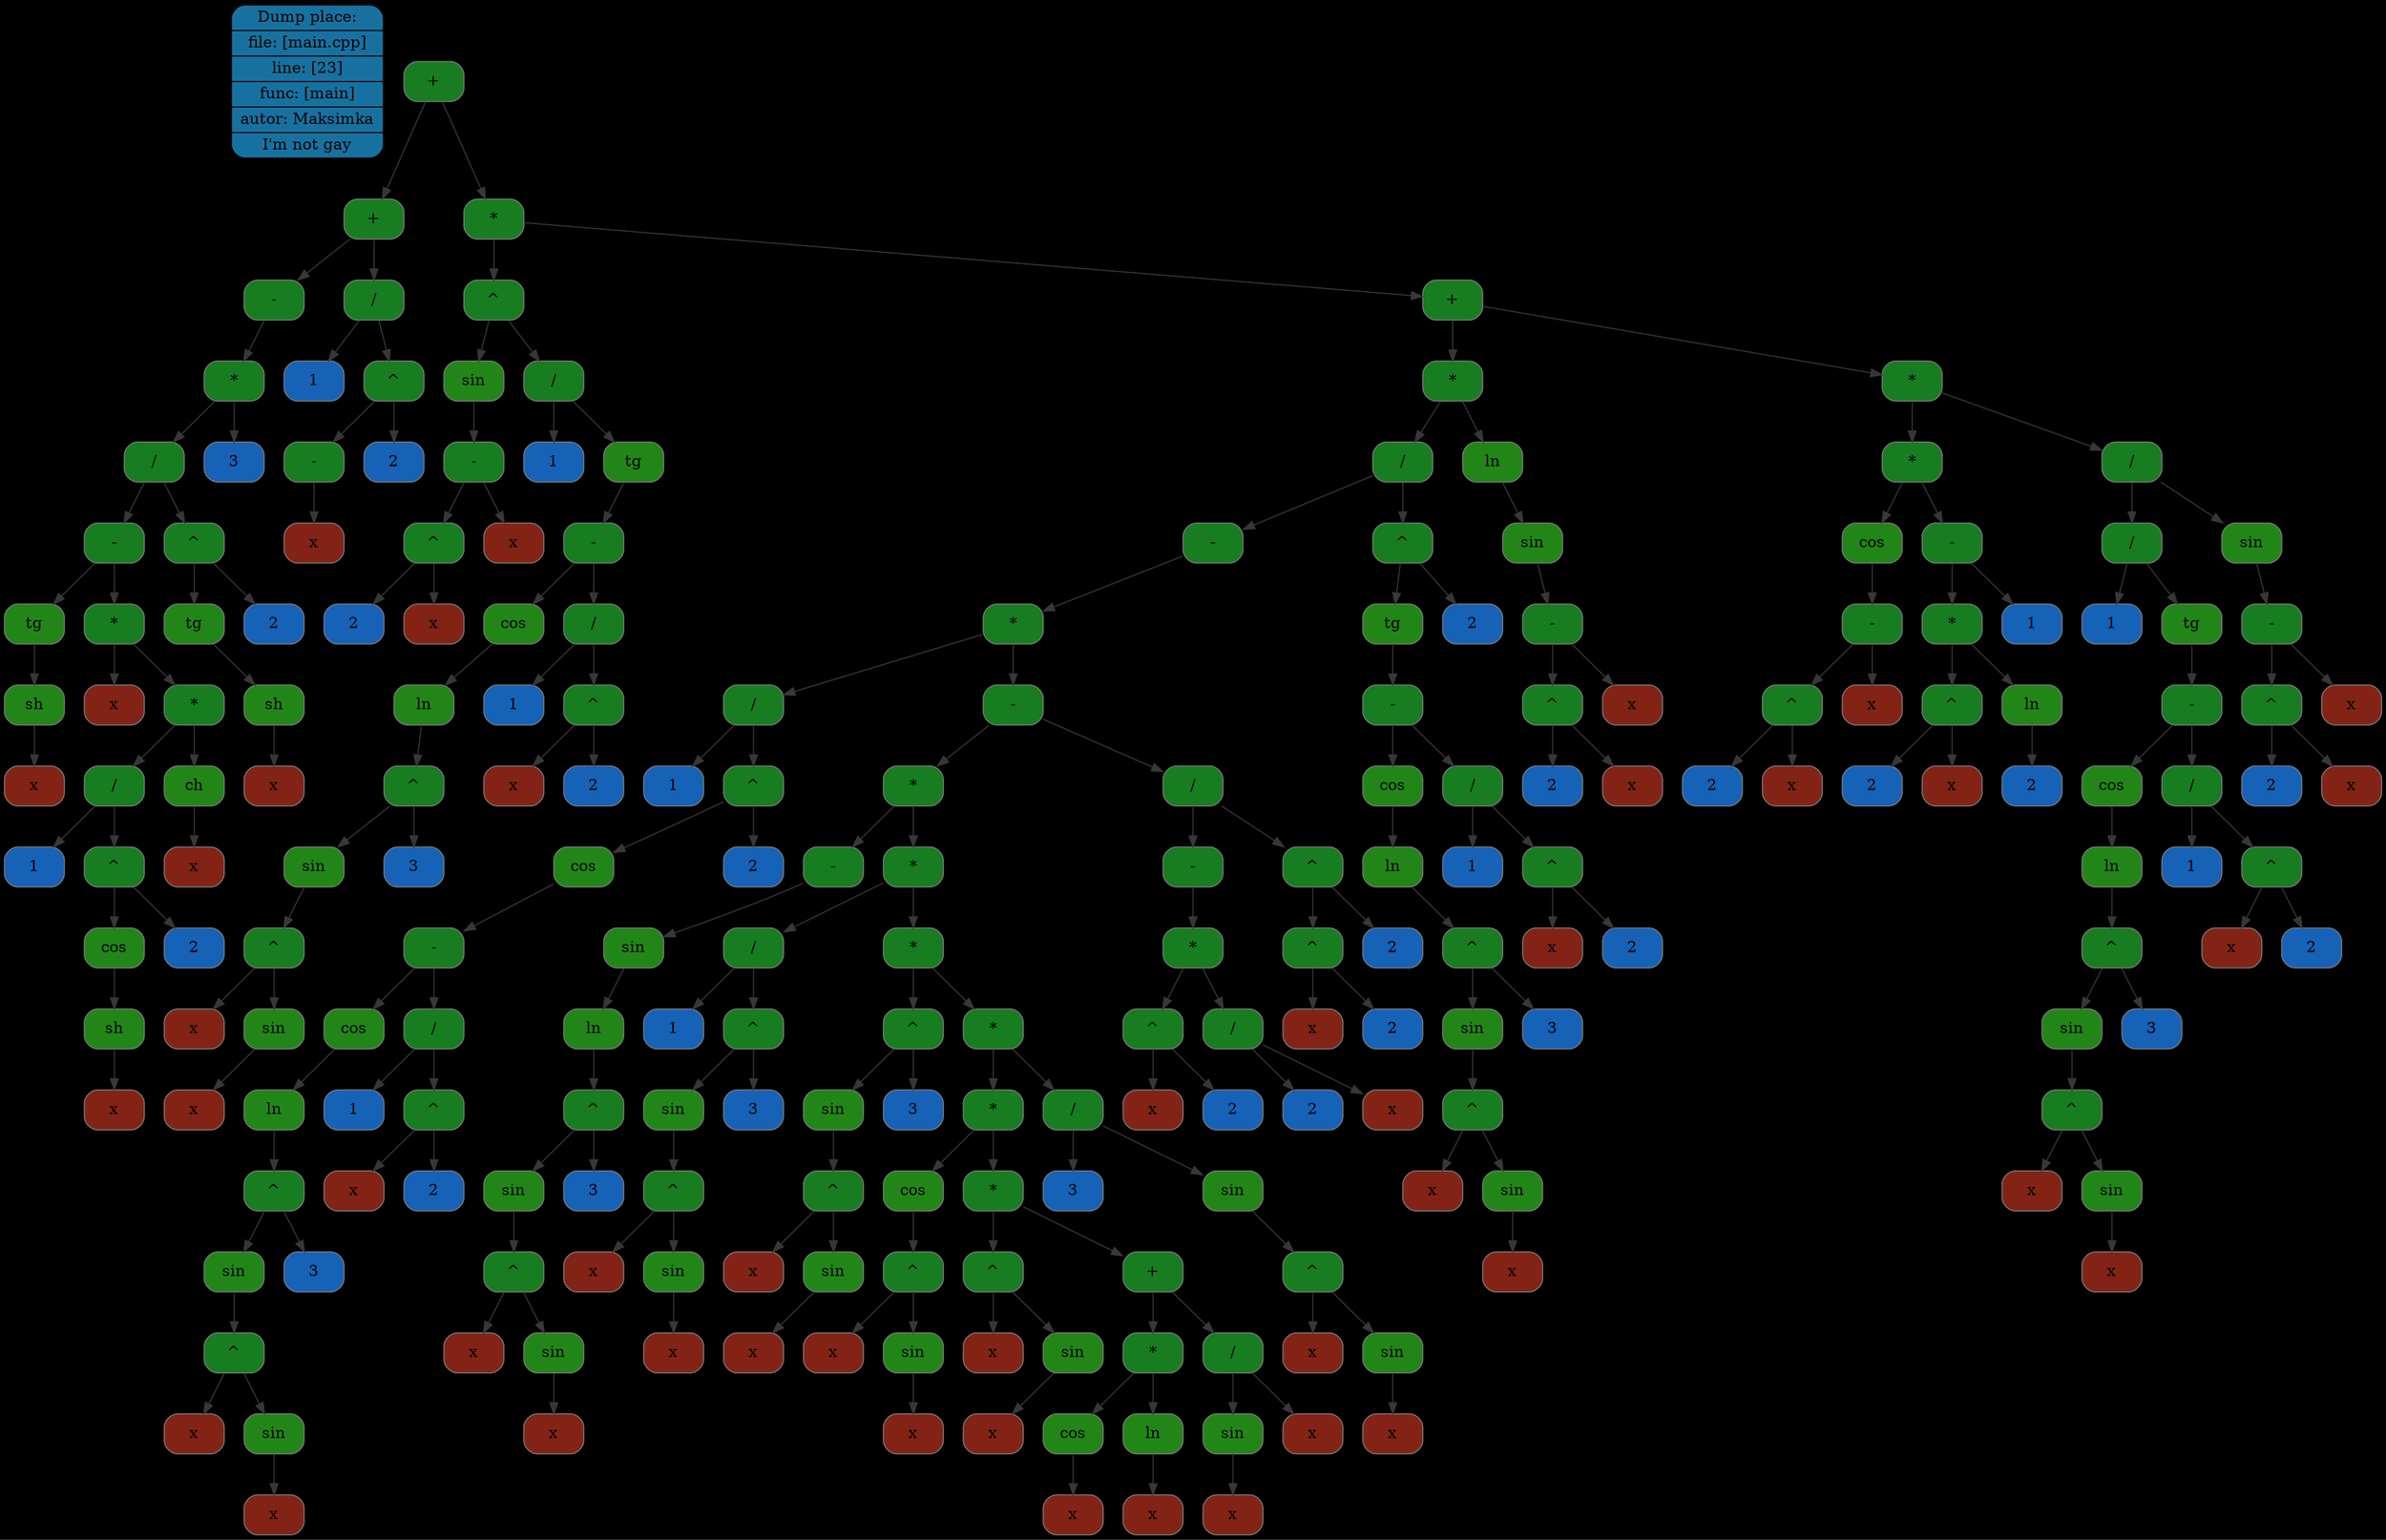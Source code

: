 digraph G{
rankdir=TB
graph [bgcolor="#000000"];
place[shape=Mrecord, style=filled, fillcolor="#1771a0", pos="0,1!",label = " { Dump place: | file: [main.cpp] | line: [23] | func: [main] | autor: Maksimka | I'm not gay } "color = "#000000"];
node0x503000000760[shape=Mrecord, style=filled, fillcolor="#177d20"label ="+", color = "#777777"];
node0x503000000280[shape=Mrecord, style=filled, fillcolor="#177d20"label ="+", color = "#777777"];
node0x503000000190[shape=Mrecord, style=filled, fillcolor="#177d20"label ="-", color = "#777777"];
node0x503000000160[shape=Mrecord, style=filled, fillcolor="#177d20"label ="*", color = "#777777"];
node0x503000000790[shape=Mrecord, style=filled, fillcolor="#177d20"label ="/", color = "#777777"];
node0x503000000c40[shape=Mrecord, style=filled, fillcolor="#177d20"label ="-", color = "#777777"];
node0x503000000be0[shape=Mrecord, style=filled, fillcolor="#218617"label ="tg", color = "#777777"];
node0x503000000820[shape=Mrecord, style=filled, fillcolor="#218617"label ="sh", color = "#777777"];
node0x503000000850[shape=Mrecord, style=filled, fillcolor="#832316"label ="x", color = "#777777"];
node0x503000000c10[shape=Mrecord, style=filled, fillcolor="#177d20"label ="*", color = "#777777"];
node0x5030000007c0[shape=Mrecord, style=filled, fillcolor="#832316"label ="x", color = "#777777"];
node0x5030000008e0[shape=Mrecord, style=filled, fillcolor="#177d20"label ="*", color = "#777777"];
node0x503000000970[shape=Mrecord, style=filled, fillcolor="#177d20"label ="/", color = "#777777"];
node0x503000000a60[shape=Mrecord, style=filled, fillcolor="#1662b7"label ="1", color = "#777777"];
node0x503000000a90[shape=Mrecord, style=filled, fillcolor="#177d20"label ="^", color = "#777777"];
node0x503000000a00[shape=Mrecord, style=filled, fillcolor="#218617"label ="cos", color = "#777777"];
node0x5030000009a0[shape=Mrecord, style=filled, fillcolor="#218617"label ="sh", color = "#777777"];
node0x5030000009d0[shape=Mrecord, style=filled, fillcolor="#832316"label ="x", color = "#777777"];
node0x503000000a30[shape=Mrecord, style=filled, fillcolor="#1662b7"label ="2", color = "#777777"];
node0x503000000910[shape=Mrecord, style=filled, fillcolor="#218617"label ="ch", color = "#777777"];
node0x503000000af0[shape=Mrecord, style=filled, fillcolor="#832316"label ="x", color = "#777777"];
node0x503000000c70[shape=Mrecord, style=filled, fillcolor="#177d20"label ="^", color = "#777777"];
node0x503000000b20[shape=Mrecord, style=filled, fillcolor="#218617"label ="tg", color = "#777777"];
node0x503000000b50[shape=Mrecord, style=filled, fillcolor="#218617"label ="sh", color = "#777777"];
node0x503000000b80[shape=Mrecord, style=filled, fillcolor="#832316"label ="x", color = "#777777"];
node0x503000000bb0[shape=Mrecord, style=filled, fillcolor="#1662b7"label ="2", color = "#777777"];
node0x503000000130[shape=Mrecord, style=filled, fillcolor="#1662b7"label ="3", color = "#777777"];
node0x503000000250[shape=Mrecord, style=filled, fillcolor="#177d20"label ="/", color = "#777777"];
node0x503000000e80[shape=Mrecord, style=filled, fillcolor="#1662b7"label ="1", color = "#777777"];
node0x503000000eb0[shape=Mrecord, style=filled, fillcolor="#177d20"label ="^", color = "#777777"];
node0x503000000d90[shape=Mrecord, style=filled, fillcolor="#177d20"label ="-", color = "#777777"];
node0x503000000dc0[shape=Mrecord, style=filled, fillcolor="#832316"label ="x", color = "#777777"];
node0x503000000df0[shape=Mrecord, style=filled, fillcolor="#1662b7"label ="2", color = "#777777"];
node0x503000000730[shape=Mrecord, style=filled, fillcolor="#177d20"label ="*", color = "#777777"];
node0x5030000037c0[shape=Mrecord, style=filled, fillcolor="#177d20"label ="^", color = "#777777"];
node0x5030000003a0[shape=Mrecord, style=filled, fillcolor="#218617"label ="sin", color = "#777777"];
node0x503000000370[shape=Mrecord, style=filled, fillcolor="#177d20"label ="-", color = "#777777"];
node0x503000000310[shape=Mrecord, style=filled, fillcolor="#177d20"label ="^", color = "#777777"];
node0x5030000002b0[shape=Mrecord, style=filled, fillcolor="#1662b7"label ="2", color = "#777777"];
node0x5030000002e0[shape=Mrecord, style=filled, fillcolor="#832316"label ="x", color = "#777777"];
node0x503000000340[shape=Mrecord, style=filled, fillcolor="#832316"label ="x", color = "#777777"];
node0x503000000700[shape=Mrecord, style=filled, fillcolor="#177d20"label ="/", color = "#777777"];
node0x5030000003d0[shape=Mrecord, style=filled, fillcolor="#1662b7"label ="1", color = "#777777"];
node0x5030000006d0[shape=Mrecord, style=filled, fillcolor="#218617"label ="tg", color = "#777777"];
node0x5030000006a0[shape=Mrecord, style=filled, fillcolor="#177d20"label ="-", color = "#777777"];
node0x503000000580[shape=Mrecord, style=filled, fillcolor="#218617"label ="cos", color = "#777777"];
node0x503000000550[shape=Mrecord, style=filled, fillcolor="#218617"label ="ln", color = "#777777"];
node0x503000000520[shape=Mrecord, style=filled, fillcolor="#177d20"label ="^", color = "#777777"];
node0x5030000004c0[shape=Mrecord, style=filled, fillcolor="#218617"label ="sin", color = "#777777"];
node0x503000000490[shape=Mrecord, style=filled, fillcolor="#177d20"label ="^", color = "#777777"];
node0x503000000400[shape=Mrecord, style=filled, fillcolor="#832316"label ="x", color = "#777777"];
node0x503000000460[shape=Mrecord, style=filled, fillcolor="#218617"label ="sin", color = "#777777"];
node0x503000000430[shape=Mrecord, style=filled, fillcolor="#832316"label ="x", color = "#777777"];
node0x5030000004f0[shape=Mrecord, style=filled, fillcolor="#1662b7"label ="3", color = "#777777"];
node0x503000000670[shape=Mrecord, style=filled, fillcolor="#177d20"label ="/", color = "#777777"];
node0x5030000005b0[shape=Mrecord, style=filled, fillcolor="#1662b7"label ="1", color = "#777777"];
node0x503000000640[shape=Mrecord, style=filled, fillcolor="#177d20"label ="^", color = "#777777"];
node0x5030000005e0[shape=Mrecord, style=filled, fillcolor="#832316"label ="x", color = "#777777"];
node0x503000000610[shape=Mrecord, style=filled, fillcolor="#1662b7"label ="2", color = "#777777"];
node0x5030000037f0[shape=Mrecord, style=filled, fillcolor="#177d20"label ="+", color = "#777777"];
node0x503000003760[shape=Mrecord, style=filled, fillcolor="#177d20"label ="*", color = "#777777"];
node0x503000001480[shape=Mrecord, style=filled, fillcolor="#177d20"label ="/", color = "#777777"];
node0x503000003250[shape=Mrecord, style=filled, fillcolor="#177d20"label ="-", color = "#777777"];
node0x503000003220[shape=Mrecord, style=filled, fillcolor="#177d20"label ="*", color = "#777777"];
node0x503000001b10[shape=Mrecord, style=filled, fillcolor="#177d20"label ="/", color = "#777777"];
node0x503000001e70[shape=Mrecord, style=filled, fillcolor="#1662b7"label ="1", color = "#777777"];
node0x503000001ea0[shape=Mrecord, style=filled, fillcolor="#177d20"label ="^", color = "#777777"];
node0x503000001e10[shape=Mrecord, style=filled, fillcolor="#218617"label ="cos", color = "#777777"];
node0x503000001b40[shape=Mrecord, style=filled, fillcolor="#177d20"label ="-", color = "#777777"];
node0x503000001b70[shape=Mrecord, style=filled, fillcolor="#218617"label ="cos", color = "#777777"];
node0x503000001ba0[shape=Mrecord, style=filled, fillcolor="#218617"label ="ln", color = "#777777"];
node0x503000001bd0[shape=Mrecord, style=filled, fillcolor="#177d20"label ="^", color = "#777777"];
node0x503000001c00[shape=Mrecord, style=filled, fillcolor="#218617"label ="sin", color = "#777777"];
node0x503000001c30[shape=Mrecord, style=filled, fillcolor="#177d20"label ="^", color = "#777777"];
node0x503000001c60[shape=Mrecord, style=filled, fillcolor="#832316"label ="x", color = "#777777"];
node0x503000001c90[shape=Mrecord, style=filled, fillcolor="#218617"label ="sin", color = "#777777"];
node0x503000001cc0[shape=Mrecord, style=filled, fillcolor="#832316"label ="x", color = "#777777"];
node0x503000001cf0[shape=Mrecord, style=filled, fillcolor="#1662b7"label ="3", color = "#777777"];
node0x503000001d20[shape=Mrecord, style=filled, fillcolor="#177d20"label ="/", color = "#777777"];
node0x503000001d50[shape=Mrecord, style=filled, fillcolor="#1662b7"label ="1", color = "#777777"];
node0x503000001d80[shape=Mrecord, style=filled, fillcolor="#177d20"label ="^", color = "#777777"];
node0x503000001db0[shape=Mrecord, style=filled, fillcolor="#832316"label ="x", color = "#777777"];
node0x503000001de0[shape=Mrecord, style=filled, fillcolor="#1662b7"label ="2", color = "#777777"];
node0x503000001e40[shape=Mrecord, style=filled, fillcolor="#1662b7"label ="2", color = "#777777"];
node0x503000001840[shape=Mrecord, style=filled, fillcolor="#177d20"label ="-", color = "#777777"];
node0x503000001870[shape=Mrecord, style=filled, fillcolor="#177d20"label ="*", color = "#777777"];
node0x503000001ed0[shape=Mrecord, style=filled, fillcolor="#177d20"label ="-", color = "#777777"];
node0x503000002080[shape=Mrecord, style=filled, fillcolor="#218617"label ="sin", color = "#777777"];
node0x503000001f00[shape=Mrecord, style=filled, fillcolor="#218617"label ="ln", color = "#777777"];
node0x503000001f30[shape=Mrecord, style=filled, fillcolor="#177d20"label ="^", color = "#777777"];
node0x503000001f60[shape=Mrecord, style=filled, fillcolor="#218617"label ="sin", color = "#777777"];
node0x503000001f90[shape=Mrecord, style=filled, fillcolor="#177d20"label ="^", color = "#777777"];
node0x503000001fc0[shape=Mrecord, style=filled, fillcolor="#832316"label ="x", color = "#777777"];
node0x503000001ff0[shape=Mrecord, style=filled, fillcolor="#218617"label ="sin", color = "#777777"];
node0x503000002020[shape=Mrecord, style=filled, fillcolor="#832316"label ="x", color = "#777777"];
node0x503000002050[shape=Mrecord, style=filled, fillcolor="#1662b7"label ="3", color = "#777777"];
node0x5030000018a0[shape=Mrecord, style=filled, fillcolor="#177d20"label ="*", color = "#777777"];
node0x5030000020b0[shape=Mrecord, style=filled, fillcolor="#177d20"label ="/", color = "#777777"];
node0x503000002230[shape=Mrecord, style=filled, fillcolor="#1662b7"label ="1", color = "#777777"];
node0x5030000020e0[shape=Mrecord, style=filled, fillcolor="#177d20"label ="^", color = "#777777"];
node0x503000002110[shape=Mrecord, style=filled, fillcolor="#218617"label ="sin", color = "#777777"];
node0x503000002140[shape=Mrecord, style=filled, fillcolor="#177d20"label ="^", color = "#777777"];
node0x503000002170[shape=Mrecord, style=filled, fillcolor="#832316"label ="x", color = "#777777"];
node0x5030000021a0[shape=Mrecord, style=filled, fillcolor="#218617"label ="sin", color = "#777777"];
node0x5030000021d0[shape=Mrecord, style=filled, fillcolor="#832316"label ="x", color = "#777777"];
node0x503000002200[shape=Mrecord, style=filled, fillcolor="#1662b7"label ="3", color = "#777777"];
node0x5030000018d0[shape=Mrecord, style=filled, fillcolor="#177d20"label ="*", color = "#777777"];
node0x503000002a10[shape=Mrecord, style=filled, fillcolor="#177d20"label ="^", color = "#777777"];
node0x503000001900[shape=Mrecord, style=filled, fillcolor="#218617"label ="sin", color = "#777777"];
node0x503000001930[shape=Mrecord, style=filled, fillcolor="#177d20"label ="^", color = "#777777"];
node0x503000001960[shape=Mrecord, style=filled, fillcolor="#832316"label ="x", color = "#777777"];
node0x503000001990[shape=Mrecord, style=filled, fillcolor="#218617"label ="sin", color = "#777777"];
node0x5030000019c0[shape=Mrecord, style=filled, fillcolor="#832316"label ="x", color = "#777777"];
node0x5030000019f0[shape=Mrecord, style=filled, fillcolor="#1662b7"label ="3", color = "#777777"];
node0x503000002a40[shape=Mrecord, style=filled, fillcolor="#177d20"label ="*", color = "#777777"];
node0x5030000024d0[shape=Mrecord, style=filled, fillcolor="#177d20"label ="*", color = "#777777"];
node0x5030000025c0[shape=Mrecord, style=filled, fillcolor="#218617"label ="cos", color = "#777777"];
node0x5030000025f0[shape=Mrecord, style=filled, fillcolor="#177d20"label ="^", color = "#777777"];
node0x503000002620[shape=Mrecord, style=filled, fillcolor="#832316"label ="x", color = "#777777"];
node0x503000002650[shape=Mrecord, style=filled, fillcolor="#218617"label ="sin", color = "#777777"];
node0x503000002680[shape=Mrecord, style=filled, fillcolor="#832316"label ="x", color = "#777777"];
node0x503000002500[shape=Mrecord, style=filled, fillcolor="#177d20"label ="*", color = "#777777"];
node0x503000002920[shape=Mrecord, style=filled, fillcolor="#177d20"label ="^", color = "#777777"];
node0x503000002530[shape=Mrecord, style=filled, fillcolor="#832316"label ="x", color = "#777777"];
node0x503000002560[shape=Mrecord, style=filled, fillcolor="#218617"label ="sin", color = "#777777"];
node0x503000002590[shape=Mrecord, style=filled, fillcolor="#832316"label ="x", color = "#777777"];
node0x503000002950[shape=Mrecord, style=filled, fillcolor="#177d20"label ="+", color = "#777777"];
node0x5030000028c0[shape=Mrecord, style=filled, fillcolor="#177d20"label ="*", color = "#777777"];
node0x503000002770[shape=Mrecord, style=filled, fillcolor="#218617"label ="cos", color = "#777777"];
node0x503000002800[shape=Mrecord, style=filled, fillcolor="#832316"label ="x", color = "#777777"];
node0x503000002830[shape=Mrecord, style=filled, fillcolor="#218617"label ="ln", color = "#777777"];
node0x503000002740[shape=Mrecord, style=filled, fillcolor="#832316"label ="x", color = "#777777"];
node0x5030000028f0[shape=Mrecord, style=filled, fillcolor="#177d20"label ="/", color = "#777777"];
node0x5030000026b0[shape=Mrecord, style=filled, fillcolor="#218617"label ="sin", color = "#777777"];
node0x5030000026e0[shape=Mrecord, style=filled, fillcolor="#832316"label ="x", color = "#777777"];
node0x503000002710[shape=Mrecord, style=filled, fillcolor="#832316"label ="x", color = "#777777"];
node0x503000002980[shape=Mrecord, style=filled, fillcolor="#177d20"label ="/", color = "#777777"];
node0x503000002260[shape=Mrecord, style=filled, fillcolor="#1662b7"label ="3", color = "#777777"];
node0x503000002290[shape=Mrecord, style=filled, fillcolor="#218617"label ="sin", color = "#777777"];
node0x5030000022c0[shape=Mrecord, style=filled, fillcolor="#177d20"label ="^", color = "#777777"];
node0x5030000022f0[shape=Mrecord, style=filled, fillcolor="#832316"label ="x", color = "#777777"];
node0x503000002320[shape=Mrecord, style=filled, fillcolor="#218617"label ="sin", color = "#777777"];
node0x503000002350[shape=Mrecord, style=filled, fillcolor="#832316"label ="x", color = "#777777"];
node0x503000001a20[shape=Mrecord, style=filled, fillcolor="#177d20"label ="/", color = "#777777"];
node0x503000002e60[shape=Mrecord, style=filled, fillcolor="#177d20"label ="-", color = "#777777"];
node0x503000002e30[shape=Mrecord, style=filled, fillcolor="#177d20"label ="*", color = "#777777"];
node0x503000002ce0[shape=Mrecord, style=filled, fillcolor="#177d20"label ="^", color = "#777777"];
node0x503000002ad0[shape=Mrecord, style=filled, fillcolor="#832316"label ="x", color = "#777777"];
node0x503000002b00[shape=Mrecord, style=filled, fillcolor="#1662b7"label ="2", color = "#777777"];
node0x503000002d10[shape=Mrecord, style=filled, fillcolor="#177d20"label ="/", color = "#777777"];
node0x503000002b30[shape=Mrecord, style=filled, fillcolor="#1662b7"label ="2", color = "#777777"];
node0x503000002b60[shape=Mrecord, style=filled, fillcolor="#832316"label ="x", color = "#777777"];
node0x503000002e90[shape=Mrecord, style=filled, fillcolor="#177d20"label ="^", color = "#777777"];
node0x503000002d40[shape=Mrecord, style=filled, fillcolor="#177d20"label ="^", color = "#777777"];
node0x503000002d70[shape=Mrecord, style=filled, fillcolor="#832316"label ="x", color = "#777777"];
node0x503000002da0[shape=Mrecord, style=filled, fillcolor="#1662b7"label ="2", color = "#777777"];
node0x503000002dd0[shape=Mrecord, style=filled, fillcolor="#1662b7"label ="2", color = "#777777"];
node0x503000003280[shape=Mrecord, style=filled, fillcolor="#177d20"label ="^", color = "#777777"];
node0x503000002ec0[shape=Mrecord, style=filled, fillcolor="#218617"label ="tg", color = "#777777"];
node0x503000002ef0[shape=Mrecord, style=filled, fillcolor="#177d20"label ="-", color = "#777777"];
node0x503000002f20[shape=Mrecord, style=filled, fillcolor="#218617"label ="cos", color = "#777777"];
node0x503000002f50[shape=Mrecord, style=filled, fillcolor="#218617"label ="ln", color = "#777777"];
node0x503000002f80[shape=Mrecord, style=filled, fillcolor="#177d20"label ="^", color = "#777777"];
node0x503000002fb0[shape=Mrecord, style=filled, fillcolor="#218617"label ="sin", color = "#777777"];
node0x503000002fe0[shape=Mrecord, style=filled, fillcolor="#177d20"label ="^", color = "#777777"];
node0x503000003010[shape=Mrecord, style=filled, fillcolor="#832316"label ="x", color = "#777777"];
node0x503000003040[shape=Mrecord, style=filled, fillcolor="#218617"label ="sin", color = "#777777"];
node0x503000003070[shape=Mrecord, style=filled, fillcolor="#832316"label ="x", color = "#777777"];
node0x5030000030a0[shape=Mrecord, style=filled, fillcolor="#1662b7"label ="3", color = "#777777"];
node0x5030000030d0[shape=Mrecord, style=filled, fillcolor="#177d20"label ="/", color = "#777777"];
node0x503000003100[shape=Mrecord, style=filled, fillcolor="#1662b7"label ="1", color = "#777777"];
node0x503000003130[shape=Mrecord, style=filled, fillcolor="#177d20"label ="^", color = "#777777"];
node0x503000003160[shape=Mrecord, style=filled, fillcolor="#832316"label ="x", color = "#777777"];
node0x503000003190[shape=Mrecord, style=filled, fillcolor="#1662b7"label ="2", color = "#777777"];
node0x5030000031c0[shape=Mrecord, style=filled, fillcolor="#1662b7"label ="2", color = "#777777"];
node0x5030000032b0[shape=Mrecord, style=filled, fillcolor="#218617"label ="ln", color = "#777777"];
node0x503000001360[shape=Mrecord, style=filled, fillcolor="#218617"label ="sin", color = "#777777"];
node0x503000001390[shape=Mrecord, style=filled, fillcolor="#177d20"label ="-", color = "#777777"];
node0x5030000013c0[shape=Mrecord, style=filled, fillcolor="#177d20"label ="^", color = "#777777"];
node0x5030000013f0[shape=Mrecord, style=filled, fillcolor="#1662b7"label ="2", color = "#777777"];
node0x503000001420[shape=Mrecord, style=filled, fillcolor="#832316"label ="x", color = "#777777"];
node0x503000001450[shape=Mrecord, style=filled, fillcolor="#832316"label ="x", color = "#777777"];
node0x503000003790[shape=Mrecord, style=filled, fillcolor="#177d20"label ="*", color = "#777777"];
node0x5030000032e0[shape=Mrecord, style=filled, fillcolor="#177d20"label ="*", color = "#777777"];
node0x503000003400[shape=Mrecord, style=filled, fillcolor="#218617"label ="cos", color = "#777777"];
node0x503000003430[shape=Mrecord, style=filled, fillcolor="#177d20"label ="-", color = "#777777"];
node0x503000003460[shape=Mrecord, style=filled, fillcolor="#177d20"label ="^", color = "#777777"];
node0x503000003490[shape=Mrecord, style=filled, fillcolor="#1662b7"label ="2", color = "#777777"];
node0x5030000034c0[shape=Mrecord, style=filled, fillcolor="#832316"label ="x", color = "#777777"];
node0x5030000034f0[shape=Mrecord, style=filled, fillcolor="#832316"label ="x", color = "#777777"];
node0x503000003310[shape=Mrecord, style=filled, fillcolor="#177d20"label ="-", color = "#777777"];
node0x503000003340[shape=Mrecord, style=filled, fillcolor="#177d20"label ="*", color = "#777777"];
node0x5030000036d0[shape=Mrecord, style=filled, fillcolor="#177d20"label ="^", color = "#777777"];
node0x503000003370[shape=Mrecord, style=filled, fillcolor="#1662b7"label ="2", color = "#777777"];
node0x5030000033a0[shape=Mrecord, style=filled, fillcolor="#832316"label ="x", color = "#777777"];
node0x503000003700[shape=Mrecord, style=filled, fillcolor="#218617"label ="ln", color = "#777777"];
node0x503000003580[shape=Mrecord, style=filled, fillcolor="#1662b7"label ="2", color = "#777777"];
node0x5030000033d0[shape=Mrecord, style=filled, fillcolor="#1662b7"label ="1", color = "#777777"];
node0x503000003730[shape=Mrecord, style=filled, fillcolor="#177d20"label ="/", color = "#777777"];
node0x503000000ee0[shape=Mrecord, style=filled, fillcolor="#177d20"label ="/", color = "#777777"];
node0x503000000f10[shape=Mrecord, style=filled, fillcolor="#1662b7"label ="1", color = "#777777"];
node0x503000000f40[shape=Mrecord, style=filled, fillcolor="#218617"label ="tg", color = "#777777"];
node0x503000000f70[shape=Mrecord, style=filled, fillcolor="#177d20"label ="-", color = "#777777"];
node0x503000000fa0[shape=Mrecord, style=filled, fillcolor="#218617"label ="cos", color = "#777777"];
node0x503000000fd0[shape=Mrecord, style=filled, fillcolor="#218617"label ="ln", color = "#777777"];
node0x503000001000[shape=Mrecord, style=filled, fillcolor="#177d20"label ="^", color = "#777777"];
node0x503000001030[shape=Mrecord, style=filled, fillcolor="#218617"label ="sin", color = "#777777"];
node0x503000001060[shape=Mrecord, style=filled, fillcolor="#177d20"label ="^", color = "#777777"];
node0x503000001090[shape=Mrecord, style=filled, fillcolor="#832316"label ="x", color = "#777777"];
node0x5030000010c0[shape=Mrecord, style=filled, fillcolor="#218617"label ="sin", color = "#777777"];
node0x5030000010f0[shape=Mrecord, style=filled, fillcolor="#832316"label ="x", color = "#777777"];
node0x503000001120[shape=Mrecord, style=filled, fillcolor="#1662b7"label ="3", color = "#777777"];
node0x503000001150[shape=Mrecord, style=filled, fillcolor="#177d20"label ="/", color = "#777777"];
node0x503000001180[shape=Mrecord, style=filled, fillcolor="#1662b7"label ="1", color = "#777777"];
node0x5030000011b0[shape=Mrecord, style=filled, fillcolor="#177d20"label ="^", color = "#777777"];
node0x5030000011e0[shape=Mrecord, style=filled, fillcolor="#832316"label ="x", color = "#777777"];
node0x503000001210[shape=Mrecord, style=filled, fillcolor="#1662b7"label ="2", color = "#777777"];
node0x503000001240[shape=Mrecord, style=filled, fillcolor="#218617"label ="sin", color = "#777777"];
node0x503000001270[shape=Mrecord, style=filled, fillcolor="#177d20"label ="-", color = "#777777"];
node0x5030000012a0[shape=Mrecord, style=filled, fillcolor="#177d20"label ="^", color = "#777777"];
node0x5030000012d0[shape=Mrecord, style=filled, fillcolor="#1662b7"label ="2", color = "#777777"];
node0x503000001300[shape=Mrecord, style=filled, fillcolor="#832316"label ="x", color = "#777777"];
node0x503000001330[shape=Mrecord, style=filled, fillcolor="#832316"label ="x", color = "#777777"];
edge[color="#373737"];
node0x503000000760->node0x503000000280;
node0x503000000280->node0x503000000190;
node0x503000000190->node0x503000000160;
node0x503000000160->node0x503000000790;
node0x503000000790->node0x503000000c40;
node0x503000000c40->node0x503000000be0;
node0x503000000be0->node0x503000000820;
node0x503000000820->node0x503000000850;
node0x503000000c40->node0x503000000c10;
node0x503000000c10->node0x5030000007c0;
node0x503000000c10->node0x5030000008e0;
node0x5030000008e0->node0x503000000970;
node0x503000000970->node0x503000000a60;
node0x503000000970->node0x503000000a90;
node0x503000000a90->node0x503000000a00;
node0x503000000a00->node0x5030000009a0;
node0x5030000009a0->node0x5030000009d0;
node0x503000000a90->node0x503000000a30;
node0x5030000008e0->node0x503000000910;
node0x503000000910->node0x503000000af0;
node0x503000000790->node0x503000000c70;
node0x503000000c70->node0x503000000b20;
node0x503000000b20->node0x503000000b50;
node0x503000000b50->node0x503000000b80;
node0x503000000c70->node0x503000000bb0;
node0x503000000160->node0x503000000130;
node0x503000000280->node0x503000000250;
node0x503000000250->node0x503000000e80;
node0x503000000250->node0x503000000eb0;
node0x503000000eb0->node0x503000000d90;
node0x503000000d90->node0x503000000dc0;
node0x503000000eb0->node0x503000000df0;
node0x503000000760->node0x503000000730;
node0x503000000730->node0x5030000037c0;
node0x5030000037c0->node0x5030000003a0;
node0x5030000003a0->node0x503000000370;
node0x503000000370->node0x503000000310;
node0x503000000310->node0x5030000002b0;
node0x503000000310->node0x5030000002e0;
node0x503000000370->node0x503000000340;
node0x5030000037c0->node0x503000000700;
node0x503000000700->node0x5030000003d0;
node0x503000000700->node0x5030000006d0;
node0x5030000006d0->node0x5030000006a0;
node0x5030000006a0->node0x503000000580;
node0x503000000580->node0x503000000550;
node0x503000000550->node0x503000000520;
node0x503000000520->node0x5030000004c0;
node0x5030000004c0->node0x503000000490;
node0x503000000490->node0x503000000400;
node0x503000000490->node0x503000000460;
node0x503000000460->node0x503000000430;
node0x503000000520->node0x5030000004f0;
node0x5030000006a0->node0x503000000670;
node0x503000000670->node0x5030000005b0;
node0x503000000670->node0x503000000640;
node0x503000000640->node0x5030000005e0;
node0x503000000640->node0x503000000610;
node0x503000000730->node0x5030000037f0;
node0x5030000037f0->node0x503000003760;
node0x503000003760->node0x503000001480;
node0x503000001480->node0x503000003250;
node0x503000003250->node0x503000003220;
node0x503000003220->node0x503000001b10;
node0x503000001b10->node0x503000001e70;
node0x503000001b10->node0x503000001ea0;
node0x503000001ea0->node0x503000001e10;
node0x503000001e10->node0x503000001b40;
node0x503000001b40->node0x503000001b70;
node0x503000001b70->node0x503000001ba0;
node0x503000001ba0->node0x503000001bd0;
node0x503000001bd0->node0x503000001c00;
node0x503000001c00->node0x503000001c30;
node0x503000001c30->node0x503000001c60;
node0x503000001c30->node0x503000001c90;
node0x503000001c90->node0x503000001cc0;
node0x503000001bd0->node0x503000001cf0;
node0x503000001b40->node0x503000001d20;
node0x503000001d20->node0x503000001d50;
node0x503000001d20->node0x503000001d80;
node0x503000001d80->node0x503000001db0;
node0x503000001d80->node0x503000001de0;
node0x503000001ea0->node0x503000001e40;
node0x503000003220->node0x503000001840;
node0x503000001840->node0x503000001870;
node0x503000001870->node0x503000001ed0;
node0x503000001ed0->node0x503000002080;
node0x503000002080->node0x503000001f00;
node0x503000001f00->node0x503000001f30;
node0x503000001f30->node0x503000001f60;
node0x503000001f60->node0x503000001f90;
node0x503000001f90->node0x503000001fc0;
node0x503000001f90->node0x503000001ff0;
node0x503000001ff0->node0x503000002020;
node0x503000001f30->node0x503000002050;
node0x503000001870->node0x5030000018a0;
node0x5030000018a0->node0x5030000020b0;
node0x5030000020b0->node0x503000002230;
node0x5030000020b0->node0x5030000020e0;
node0x5030000020e0->node0x503000002110;
node0x503000002110->node0x503000002140;
node0x503000002140->node0x503000002170;
node0x503000002140->node0x5030000021a0;
node0x5030000021a0->node0x5030000021d0;
node0x5030000020e0->node0x503000002200;
node0x5030000018a0->node0x5030000018d0;
node0x5030000018d0->node0x503000002a10;
node0x503000002a10->node0x503000001900;
node0x503000001900->node0x503000001930;
node0x503000001930->node0x503000001960;
node0x503000001930->node0x503000001990;
node0x503000001990->node0x5030000019c0;
node0x503000002a10->node0x5030000019f0;
node0x5030000018d0->node0x503000002a40;
node0x503000002a40->node0x5030000024d0;
node0x5030000024d0->node0x5030000025c0;
node0x5030000025c0->node0x5030000025f0;
node0x5030000025f0->node0x503000002620;
node0x5030000025f0->node0x503000002650;
node0x503000002650->node0x503000002680;
node0x5030000024d0->node0x503000002500;
node0x503000002500->node0x503000002920;
node0x503000002920->node0x503000002530;
node0x503000002920->node0x503000002560;
node0x503000002560->node0x503000002590;
node0x503000002500->node0x503000002950;
node0x503000002950->node0x5030000028c0;
node0x5030000028c0->node0x503000002770;
node0x503000002770->node0x503000002800;
node0x5030000028c0->node0x503000002830;
node0x503000002830->node0x503000002740;
node0x503000002950->node0x5030000028f0;
node0x5030000028f0->node0x5030000026b0;
node0x5030000026b0->node0x5030000026e0;
node0x5030000028f0->node0x503000002710;
node0x503000002a40->node0x503000002980;
node0x503000002980->node0x503000002260;
node0x503000002980->node0x503000002290;
node0x503000002290->node0x5030000022c0;
node0x5030000022c0->node0x5030000022f0;
node0x5030000022c0->node0x503000002320;
node0x503000002320->node0x503000002350;
node0x503000001840->node0x503000001a20;
node0x503000001a20->node0x503000002e60;
node0x503000002e60->node0x503000002e30;
node0x503000002e30->node0x503000002ce0;
node0x503000002ce0->node0x503000002ad0;
node0x503000002ce0->node0x503000002b00;
node0x503000002e30->node0x503000002d10;
node0x503000002d10->node0x503000002b30;
node0x503000002d10->node0x503000002b60;
node0x503000001a20->node0x503000002e90;
node0x503000002e90->node0x503000002d40;
node0x503000002d40->node0x503000002d70;
node0x503000002d40->node0x503000002da0;
node0x503000002e90->node0x503000002dd0;
node0x503000001480->node0x503000003280;
node0x503000003280->node0x503000002ec0;
node0x503000002ec0->node0x503000002ef0;
node0x503000002ef0->node0x503000002f20;
node0x503000002f20->node0x503000002f50;
node0x503000002f50->node0x503000002f80;
node0x503000002f80->node0x503000002fb0;
node0x503000002fb0->node0x503000002fe0;
node0x503000002fe0->node0x503000003010;
node0x503000002fe0->node0x503000003040;
node0x503000003040->node0x503000003070;
node0x503000002f80->node0x5030000030a0;
node0x503000002ef0->node0x5030000030d0;
node0x5030000030d0->node0x503000003100;
node0x5030000030d0->node0x503000003130;
node0x503000003130->node0x503000003160;
node0x503000003130->node0x503000003190;
node0x503000003280->node0x5030000031c0;
node0x503000003760->node0x5030000032b0;
node0x5030000032b0->node0x503000001360;
node0x503000001360->node0x503000001390;
node0x503000001390->node0x5030000013c0;
node0x5030000013c0->node0x5030000013f0;
node0x5030000013c0->node0x503000001420;
node0x503000001390->node0x503000001450;
node0x5030000037f0->node0x503000003790;
node0x503000003790->node0x5030000032e0;
node0x5030000032e0->node0x503000003400;
node0x503000003400->node0x503000003430;
node0x503000003430->node0x503000003460;
node0x503000003460->node0x503000003490;
node0x503000003460->node0x5030000034c0;
node0x503000003430->node0x5030000034f0;
node0x5030000032e0->node0x503000003310;
node0x503000003310->node0x503000003340;
node0x503000003340->node0x5030000036d0;
node0x5030000036d0->node0x503000003370;
node0x5030000036d0->node0x5030000033a0;
node0x503000003340->node0x503000003700;
node0x503000003700->node0x503000003580;
node0x503000003310->node0x5030000033d0;
node0x503000003790->node0x503000003730;
node0x503000003730->node0x503000000ee0;
node0x503000000ee0->node0x503000000f10;
node0x503000000ee0->node0x503000000f40;
node0x503000000f40->node0x503000000f70;
node0x503000000f70->node0x503000000fa0;
node0x503000000fa0->node0x503000000fd0;
node0x503000000fd0->node0x503000001000;
node0x503000001000->node0x503000001030;
node0x503000001030->node0x503000001060;
node0x503000001060->node0x503000001090;
node0x503000001060->node0x5030000010c0;
node0x5030000010c0->node0x5030000010f0;
node0x503000001000->node0x503000001120;
node0x503000000f70->node0x503000001150;
node0x503000001150->node0x503000001180;
node0x503000001150->node0x5030000011b0;
node0x5030000011b0->node0x5030000011e0;
node0x5030000011b0->node0x503000001210;
node0x503000003730->node0x503000001240;
node0x503000001240->node0x503000001270;
node0x503000001270->node0x5030000012a0;
node0x5030000012a0->node0x5030000012d0;
node0x5030000012a0->node0x503000001300;
node0x503000001270->node0x503000001330;
}
